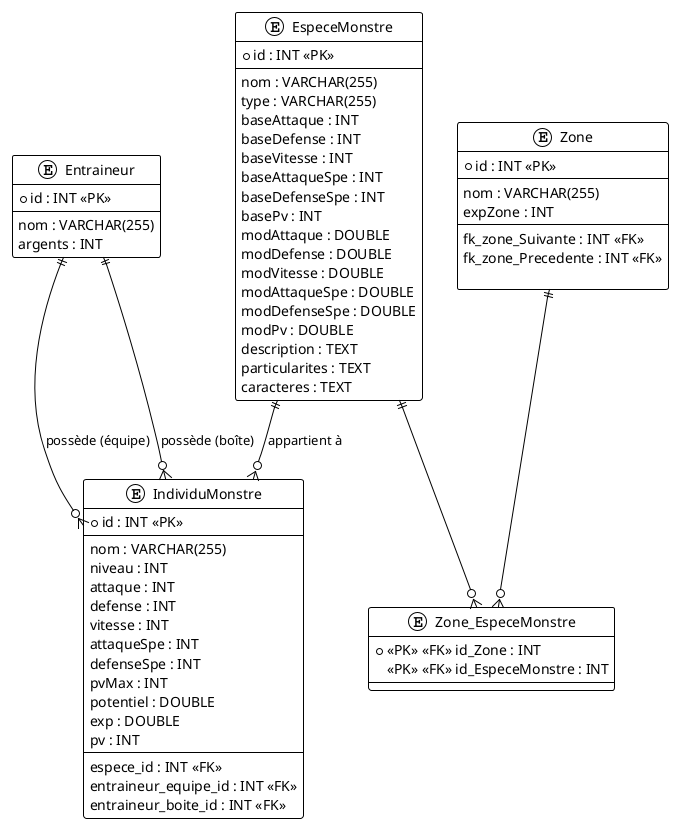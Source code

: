 @startuml
!theme plain
'--------------------------------------------------
' Diagramme ERD - Kotlin Monsters (Sprint 3)
'--------------------------------------------------

entity "Entraineur" as Entraineur {
 * id : INT <<PK>>
 --
 nom : VARCHAR(255)
 argents : INT
}

entity "EspeceMonstre" as EspeceMonstre {
  * id : INT <<PK>>
  --
  nom : VARCHAR(255)
  type : VARCHAR(255)
  baseAttaque : INT
  baseDefense : INT
  baseVitesse : INT
  baseAttaqueSpe : INT
  baseDefenseSpe : INT
  basePv : INT
  modAttaque : DOUBLE
  modDefense : DOUBLE
  modVitesse : DOUBLE
  modAttaqueSpe : DOUBLE
  modDefenseSpe : DOUBLE
  modPv : DOUBLE
  description : TEXT
  particularites : TEXT
  caracteres : TEXT
}

entity "Zone" as Zone {
 * id : INT <<PK>>
 --
  nom : VARCHAR(255)
  expZone : INT
 --
  fk_zone_Suivante : INT <<FK>>
  fk_zone_Precedente : INT <<FK>>

}

entity "Zone_EspeceMonstre" as Zone_EspeceMonstre {
 * <<PK>> <<FK>> id_Zone : INT
 <<PK>> <<FK>> id_EspeceMonstre : INT
}

entity "IndividuMonstre" as IndividuMonstre {
  * id : INT <<PK>>
  --
  nom : VARCHAR(255)
  niveau : INT
  attaque : INT
  defense : INT
  vitesse : INT
  attaqueSpe : INT
  defenseSpe : INT
  pvMax : INT
  potentiel : DOUBLE
  exp : DOUBLE
  pv : INT
  --
  espece_id : INT <<FK>>
  entraineur_equipe_id : INT <<FK>>
  entraineur_boite_id : INT <<FK>>
}

'--------------------------------------------------
' Relations
'--------------------------------------------------

Entraineur ||--o{ IndividuMonstre : "possède (équipe)"
Entraineur ||--o{ IndividuMonstre : "possède (boîte)"
EspeceMonstre ||--o{ IndividuMonstre : "appartient à"
Zone ||--o{ Zone_EspeceMonstre
EspeceMonstre ||--o{ Zone_EspeceMonstre
'TODO

@enduml
